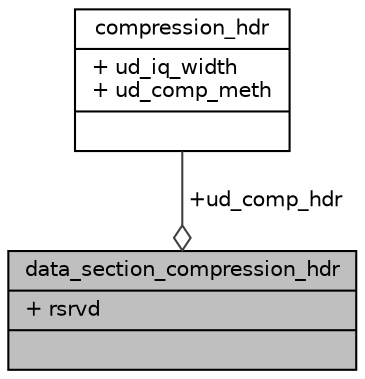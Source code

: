 digraph "data_section_compression_hdr"
{
 // LATEX_PDF_SIZE
  edge [fontname="Helvetica",fontsize="10",labelfontname="Helvetica",labelfontsize="10"];
  node [fontname="Helvetica",fontsize="10",shape=record];
  Node1 [label="{data_section_compression_hdr\n|+ rsrvd\l|}",height=0.2,width=0.4,color="black", fillcolor="grey75", style="filled", fontcolor="black",tooltip=" "];
  Node2 -> Node1 [color="grey25",fontsize="10",style="solid",label=" +ud_comp_hdr" ,arrowhead="odiamond",fontname="Helvetica"];
  Node2 [label="{compression_hdr\n|+ ud_iq_width\l+ ud_comp_meth\l|}",height=0.2,width=0.4,color="black", fillcolor="white", style="filled",URL="$structcompression__hdr.html",tooltip=" "];
}
